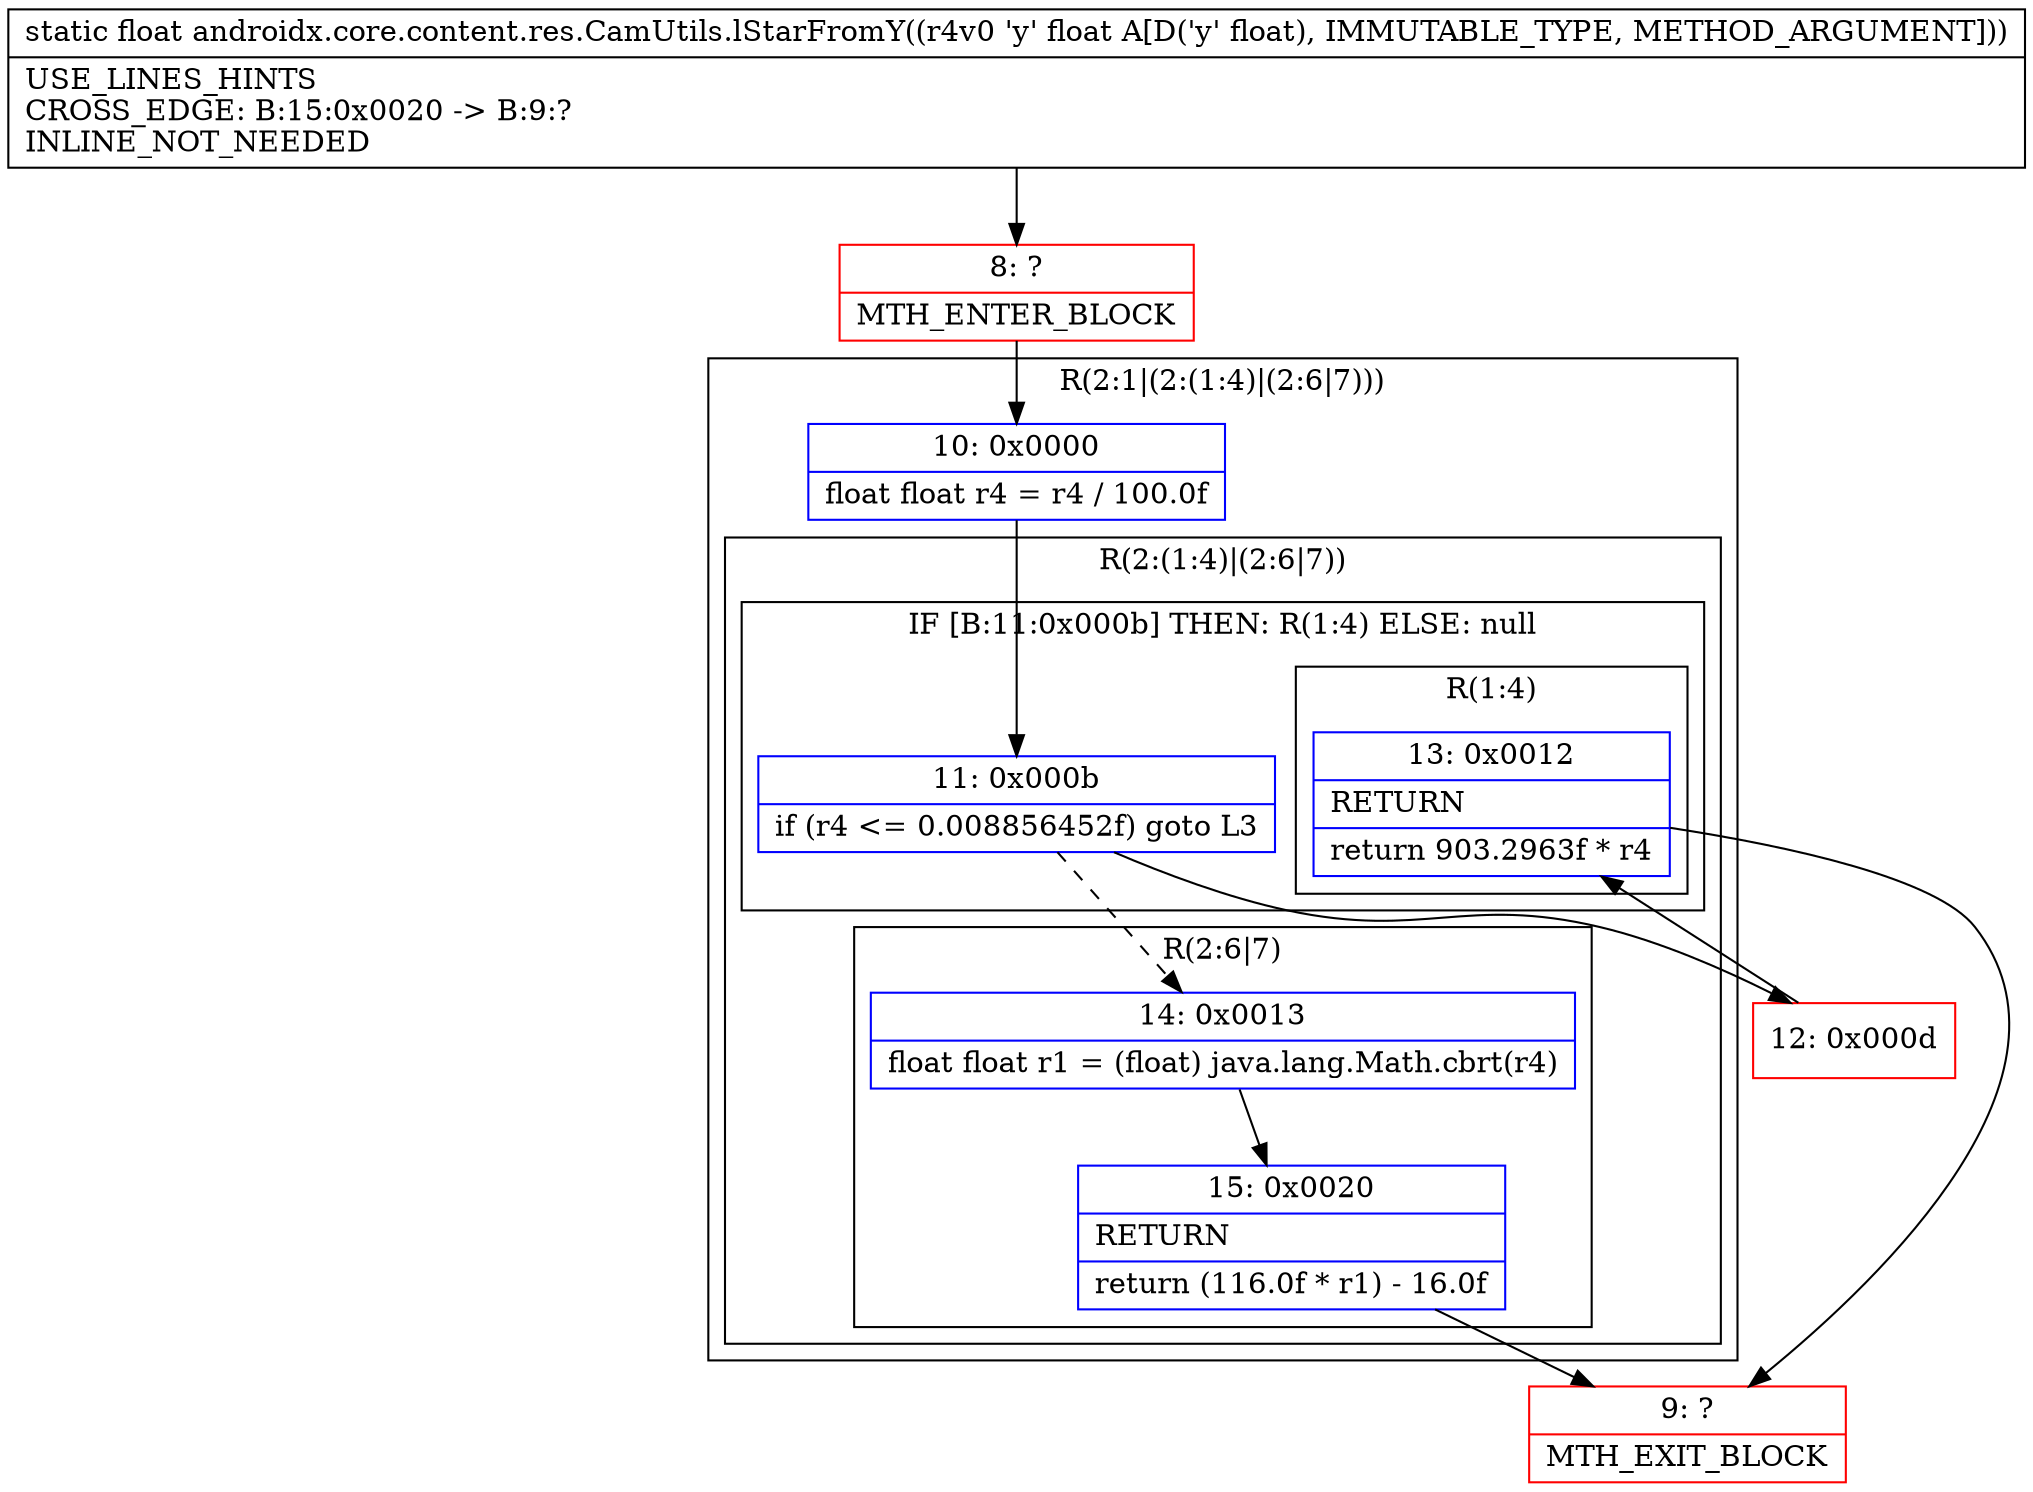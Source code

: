 digraph "CFG forandroidx.core.content.res.CamUtils.lStarFromY(F)F" {
subgraph cluster_Region_1061386857 {
label = "R(2:1|(2:(1:4)|(2:6|7)))";
node [shape=record,color=blue];
Node_10 [shape=record,label="{10\:\ 0x0000|float float r4 = r4 \/ 100.0f\l}"];
subgraph cluster_Region_1112133986 {
label = "R(2:(1:4)|(2:6|7))";
node [shape=record,color=blue];
subgraph cluster_IfRegion_756017389 {
label = "IF [B:11:0x000b] THEN: R(1:4) ELSE: null";
node [shape=record,color=blue];
Node_11 [shape=record,label="{11\:\ 0x000b|if (r4 \<= 0.008856452f) goto L3\l}"];
subgraph cluster_Region_1280656667 {
label = "R(1:4)";
node [shape=record,color=blue];
Node_13 [shape=record,label="{13\:\ 0x0012|RETURN\l|return 903.2963f * r4\l}"];
}
}
subgraph cluster_Region_523290950 {
label = "R(2:6|7)";
node [shape=record,color=blue];
Node_14 [shape=record,label="{14\:\ 0x0013|float float r1 = (float) java.lang.Math.cbrt(r4)\l}"];
Node_15 [shape=record,label="{15\:\ 0x0020|RETURN\l|return (116.0f * r1) \- 16.0f\l}"];
}
}
}
Node_8 [shape=record,color=red,label="{8\:\ ?|MTH_ENTER_BLOCK\l}"];
Node_12 [shape=record,color=red,label="{12\:\ 0x000d}"];
Node_9 [shape=record,color=red,label="{9\:\ ?|MTH_EXIT_BLOCK\l}"];
MethodNode[shape=record,label="{static float androidx.core.content.res.CamUtils.lStarFromY((r4v0 'y' float A[D('y' float), IMMUTABLE_TYPE, METHOD_ARGUMENT]))  | USE_LINES_HINTS\lCROSS_EDGE: B:15:0x0020 \-\> B:9:?\lINLINE_NOT_NEEDED\l}"];
MethodNode -> Node_8;Node_10 -> Node_11;
Node_11 -> Node_12;
Node_11 -> Node_14[style=dashed];
Node_13 -> Node_9;
Node_14 -> Node_15;
Node_15 -> Node_9;
Node_8 -> Node_10;
Node_12 -> Node_13;
}

